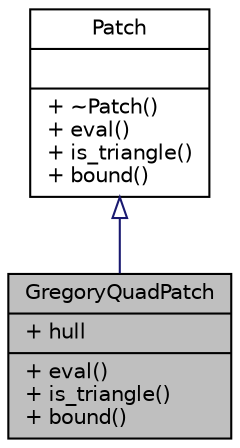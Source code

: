 digraph G
{
  edge [fontname="Helvetica",fontsize="10",labelfontname="Helvetica",labelfontsize="10"];
  node [fontname="Helvetica",fontsize="10",shape=record];
  Node1 [label="{GregoryQuadPatch\n|+ hull\l|+ eval()\l+ is_triangle()\l+ bound()\l}",height=0.2,width=0.4,color="black", fillcolor="grey75", style="filled" fontcolor="black"];
  Node2 -> Node1 [dir=back,color="midnightblue",fontsize="10",style="solid",arrowtail="empty",fontname="Helvetica"];
  Node2 [label="{Patch\n||+ ~Patch()\l+ eval()\l+ is_triangle()\l+ bound()\l}",height=0.2,width=0.4,color="black", fillcolor="white", style="filled",URL="$da/d2c/classPatch.html"];
}
